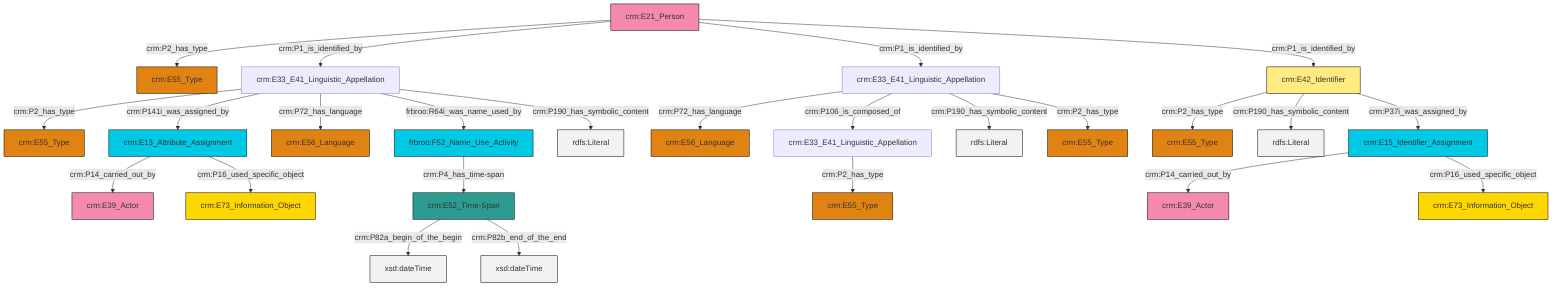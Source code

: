 graph TD
classDef Literal fill:#f2f2f2,stroke:#000000;
classDef CRM_Entity fill:#FFFFFF,stroke:#000000;
classDef Temporal_Entity fill:#00C9E6, stroke:#000000;
classDef Type fill:#E18312, stroke:#000000;
classDef Time-Span fill:#2C9C91, stroke:#000000;
classDef Appellation fill:#FFEB7F, stroke:#000000;
classDef Place fill:#008836, stroke:#000000;
classDef Persistent_Item fill:#B266B2, stroke:#000000;
classDef Conceptual_Object fill:#FFD700, stroke:#000000;
classDef Physical_Thing fill:#D2B48C, stroke:#000000;
classDef Actor fill:#f58aad, stroke:#000000;
classDef PC_Classes fill:#4ce600, stroke:#000000;
classDef Multi fill:#cccccc,stroke:#000000;

0["crm:E33_E41_Linguistic_Appellation"]:::Default -->|crm:P2_has_type| 1["crm:E55_Type"]:::Type
2["frbroo:F52_Name_Use_Activity"]:::Temporal_Entity -->|crm:P4_has_time-span| 3["crm:E52_Time-Span"]:::Time-Span
5["crm:E42_Identifier"]:::Appellation -->|crm:P2_has_type| 6["crm:E55_Type"]:::Type
0["crm:E33_E41_Linguistic_Appellation"]:::Default -->|crm:P141i_was_assigned_by| 7["crm:E13_Attribute_Assignment"]:::Temporal_Entity
5["crm:E42_Identifier"]:::Appellation -->|crm:P190_has_symbolic_content| 12[rdfs:Literal]:::Literal
13["crm:E33_E41_Linguistic_Appellation"]:::Default -->|crm:P72_has_language| 10["crm:E56_Language"]:::Type
14["crm:E21_Person"]:::Actor -->|crm:P2_has_type| 15["crm:E55_Type"]:::Type
13["crm:E33_E41_Linguistic_Appellation"]:::Default -->|crm:P106_is_composed_of| 19["crm:E33_E41_Linguistic_Appellation"]:::Default
14["crm:E21_Person"]:::Actor -->|crm:P1_is_identified_by| 0["crm:E33_E41_Linguistic_Appellation"]:::Default
7["crm:E13_Attribute_Assignment"]:::Temporal_Entity -->|crm:P14_carried_out_by| 23["crm:E39_Actor"]:::Actor
19["crm:E33_E41_Linguistic_Appellation"]:::Default -->|crm:P2_has_type| 24["crm:E55_Type"]:::Type
3["crm:E52_Time-Span"]:::Time-Span -->|crm:P82a_begin_of_the_begin| 26[xsd:dateTime]:::Literal
3["crm:E52_Time-Span"]:::Time-Span -->|crm:P82b_end_of_the_end| 27[xsd:dateTime]:::Literal
13["crm:E33_E41_Linguistic_Appellation"]:::Default -->|crm:P190_has_symbolic_content| 28[rdfs:Literal]:::Literal
13["crm:E33_E41_Linguistic_Appellation"]:::Default -->|crm:P2_has_type| 21["crm:E55_Type"]:::Type
30["crm:E15_Identifier_Assignment"]:::Temporal_Entity -->|crm:P14_carried_out_by| 16["crm:E39_Actor"]:::Actor
14["crm:E21_Person"]:::Actor -->|crm:P1_is_identified_by| 13["crm:E33_E41_Linguistic_Appellation"]:::Default
14["crm:E21_Person"]:::Actor -->|crm:P1_is_identified_by| 5["crm:E42_Identifier"]:::Appellation
7["crm:E13_Attribute_Assignment"]:::Temporal_Entity -->|crm:P16_used_specific_object| 36["crm:E73_Information_Object"]:::Conceptual_Object
5["crm:E42_Identifier"]:::Appellation -->|crm:P37i_was_assigned_by| 30["crm:E15_Identifier_Assignment"]:::Temporal_Entity
0["crm:E33_E41_Linguistic_Appellation"]:::Default -->|crm:P72_has_language| 37["crm:E56_Language"]:::Type
0["crm:E33_E41_Linguistic_Appellation"]:::Default -->|frbroo:R64i_was_name_used_by| 2["frbroo:F52_Name_Use_Activity"]:::Temporal_Entity
0["crm:E33_E41_Linguistic_Appellation"]:::Default -->|crm:P190_has_symbolic_content| 43[rdfs:Literal]:::Literal
30["crm:E15_Identifier_Assignment"]:::Temporal_Entity -->|crm:P16_used_specific_object| 44["crm:E73_Information_Object"]:::Conceptual_Object